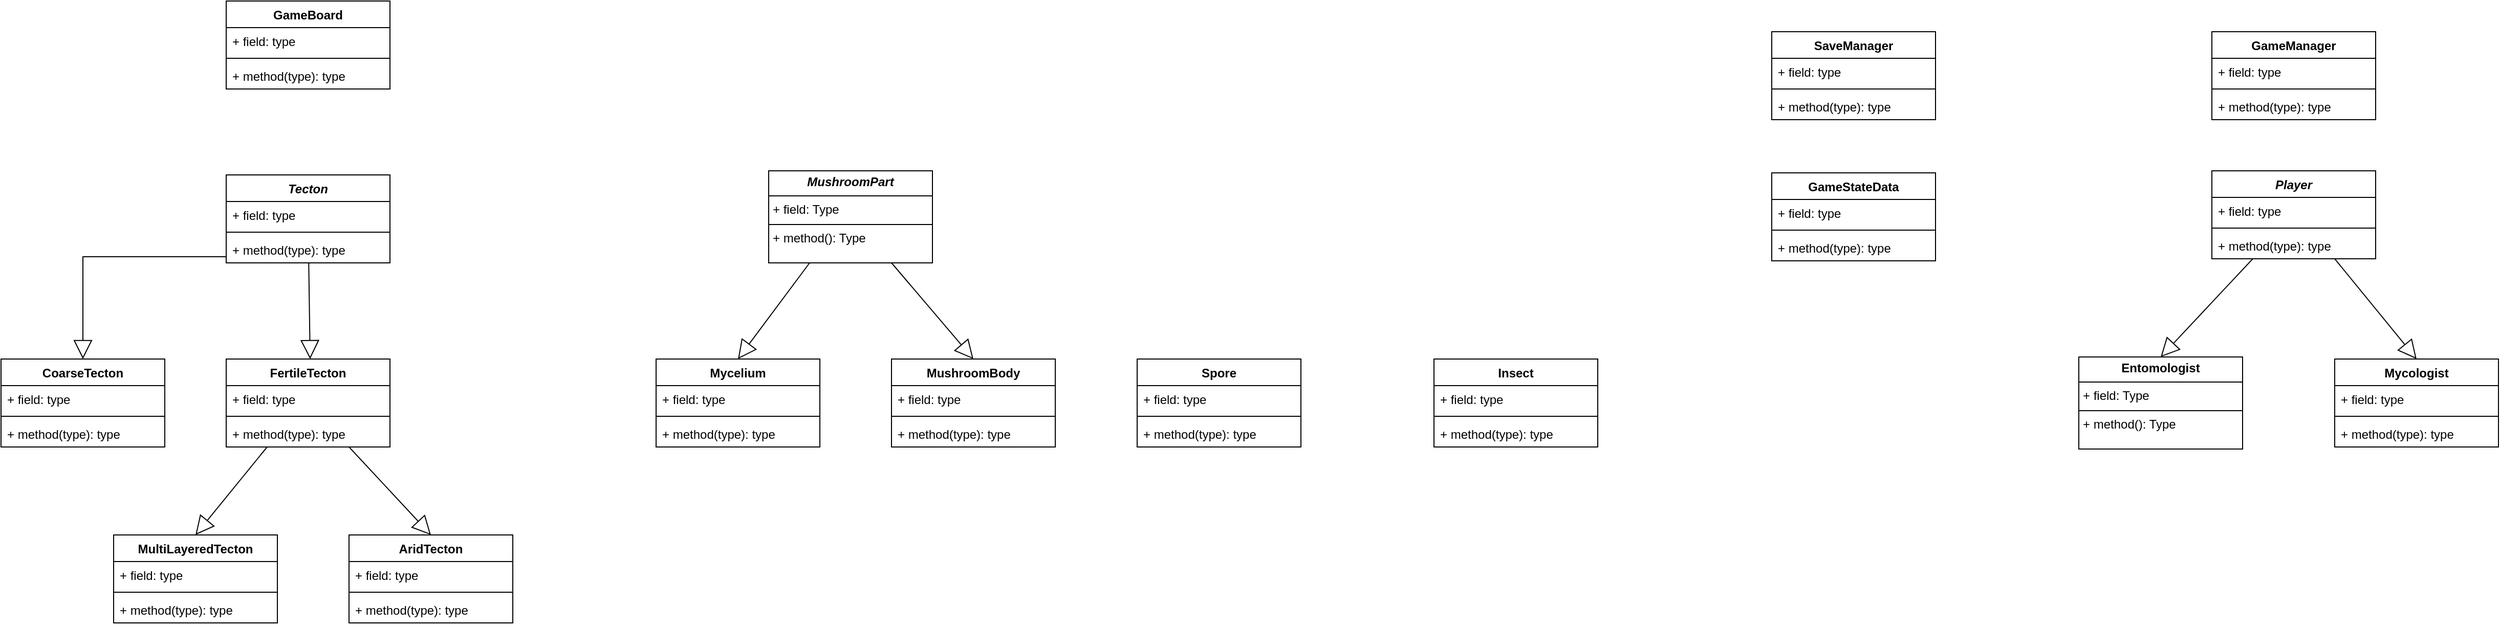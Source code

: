 <mxfile version="24.9.3">
  <diagram name="1 oldal" id="HN4nqooMKYYf8FHrTF-G">
    <mxGraphModel dx="1434" dy="774" grid="1" gridSize="10" guides="1" tooltips="1" connect="1" arrows="1" fold="1" page="1" pageScale="1" pageWidth="827" pageHeight="1169" math="0" shadow="0">
      <root>
        <mxCell id="0" />
        <mxCell id="1" parent="0" />
        <mxCell id="9xMKTx-2CF4HgZ_WFdCq-62" value="&lt;i&gt;Tecton&lt;/i&gt;" style="swimlane;fontStyle=1;align=center;verticalAlign=top;childLayout=stackLayout;horizontal=1;startSize=26;horizontalStack=0;resizeParent=1;resizeParentMax=0;resizeLast=0;collapsible=1;marginBottom=0;whiteSpace=wrap;html=1;" vertex="1" parent="1">
          <mxGeometry x="240" y="190" width="160" height="86" as="geometry">
            <mxRectangle x="240" y="190" width="80" height="30" as="alternateBounds" />
          </mxGeometry>
        </mxCell>
        <mxCell id="9xMKTx-2CF4HgZ_WFdCq-63" value="+ field: type" style="text;strokeColor=none;fillColor=none;align=left;verticalAlign=top;spacingLeft=4;spacingRight=4;overflow=hidden;rotatable=0;points=[[0,0.5],[1,0.5]];portConstraint=eastwest;whiteSpace=wrap;html=1;" vertex="1" parent="9xMKTx-2CF4HgZ_WFdCq-62">
          <mxGeometry y="26" width="160" height="26" as="geometry" />
        </mxCell>
        <mxCell id="9xMKTx-2CF4HgZ_WFdCq-64" value="" style="line;strokeWidth=1;fillColor=none;align=left;verticalAlign=middle;spacingTop=-1;spacingLeft=3;spacingRight=3;rotatable=0;labelPosition=right;points=[];portConstraint=eastwest;strokeColor=inherit;" vertex="1" parent="9xMKTx-2CF4HgZ_WFdCq-62">
          <mxGeometry y="52" width="160" height="8" as="geometry" />
        </mxCell>
        <mxCell id="9xMKTx-2CF4HgZ_WFdCq-65" value="+ method(type): type" style="text;strokeColor=none;fillColor=none;align=left;verticalAlign=top;spacingLeft=4;spacingRight=4;overflow=hidden;rotatable=0;points=[[0,0.5],[1,0.5]];portConstraint=eastwest;whiteSpace=wrap;html=1;" vertex="1" parent="9xMKTx-2CF4HgZ_WFdCq-62">
          <mxGeometry y="60" width="160" height="26" as="geometry" />
        </mxCell>
        <mxCell id="9xMKTx-2CF4HgZ_WFdCq-66" value="CoarseTecton" style="swimlane;fontStyle=1;align=center;verticalAlign=top;childLayout=stackLayout;horizontal=1;startSize=26;horizontalStack=0;resizeParent=1;resizeParentMax=0;resizeLast=0;collapsible=1;marginBottom=0;whiteSpace=wrap;html=1;" vertex="1" parent="1">
          <mxGeometry x="20" y="370" width="160" height="86" as="geometry" />
        </mxCell>
        <mxCell id="9xMKTx-2CF4HgZ_WFdCq-67" value="+ field: type" style="text;strokeColor=none;fillColor=none;align=left;verticalAlign=top;spacingLeft=4;spacingRight=4;overflow=hidden;rotatable=0;points=[[0,0.5],[1,0.5]];portConstraint=eastwest;whiteSpace=wrap;html=1;" vertex="1" parent="9xMKTx-2CF4HgZ_WFdCq-66">
          <mxGeometry y="26" width="160" height="26" as="geometry" />
        </mxCell>
        <mxCell id="9xMKTx-2CF4HgZ_WFdCq-68" value="" style="line;strokeWidth=1;fillColor=none;align=left;verticalAlign=middle;spacingTop=-1;spacingLeft=3;spacingRight=3;rotatable=0;labelPosition=right;points=[];portConstraint=eastwest;strokeColor=inherit;" vertex="1" parent="9xMKTx-2CF4HgZ_WFdCq-66">
          <mxGeometry y="52" width="160" height="8" as="geometry" />
        </mxCell>
        <mxCell id="9xMKTx-2CF4HgZ_WFdCq-69" value="+ method(type): type" style="text;strokeColor=none;fillColor=none;align=left;verticalAlign=top;spacingLeft=4;spacingRight=4;overflow=hidden;rotatable=0;points=[[0,0.5],[1,0.5]];portConstraint=eastwest;whiteSpace=wrap;html=1;" vertex="1" parent="9xMKTx-2CF4HgZ_WFdCq-66">
          <mxGeometry y="60" width="160" height="26" as="geometry" />
        </mxCell>
        <mxCell id="9xMKTx-2CF4HgZ_WFdCq-72" value="FertileTecton" style="swimlane;fontStyle=1;align=center;verticalAlign=top;childLayout=stackLayout;horizontal=1;startSize=26;horizontalStack=0;resizeParent=1;resizeParentMax=0;resizeLast=0;collapsible=1;marginBottom=0;whiteSpace=wrap;html=1;" vertex="1" parent="1">
          <mxGeometry x="240" y="370" width="160" height="86" as="geometry" />
        </mxCell>
        <mxCell id="9xMKTx-2CF4HgZ_WFdCq-73" value="+ field: type" style="text;strokeColor=none;fillColor=none;align=left;verticalAlign=top;spacingLeft=4;spacingRight=4;overflow=hidden;rotatable=0;points=[[0,0.5],[1,0.5]];portConstraint=eastwest;whiteSpace=wrap;html=1;" vertex="1" parent="9xMKTx-2CF4HgZ_WFdCq-72">
          <mxGeometry y="26" width="160" height="26" as="geometry" />
        </mxCell>
        <mxCell id="9xMKTx-2CF4HgZ_WFdCq-74" value="" style="line;strokeWidth=1;fillColor=none;align=left;verticalAlign=middle;spacingTop=-1;spacingLeft=3;spacingRight=3;rotatable=0;labelPosition=right;points=[];portConstraint=eastwest;strokeColor=inherit;" vertex="1" parent="9xMKTx-2CF4HgZ_WFdCq-72">
          <mxGeometry y="52" width="160" height="8" as="geometry" />
        </mxCell>
        <mxCell id="9xMKTx-2CF4HgZ_WFdCq-75" value="+ method(type): type" style="text;strokeColor=none;fillColor=none;align=left;verticalAlign=top;spacingLeft=4;spacingRight=4;overflow=hidden;rotatable=0;points=[[0,0.5],[1,0.5]];portConstraint=eastwest;whiteSpace=wrap;html=1;" vertex="1" parent="9xMKTx-2CF4HgZ_WFdCq-72">
          <mxGeometry y="60" width="160" height="26" as="geometry" />
        </mxCell>
        <mxCell id="9xMKTx-2CF4HgZ_WFdCq-80" value="" style="endArrow=block;endSize=16;endFill=0;html=1;rounded=0;entryX=0.5;entryY=0;entryDx=0;entryDy=0;" edge="1" parent="1" target="9xMKTx-2CF4HgZ_WFdCq-66">
          <mxGeometry width="160" relative="1" as="geometry">
            <mxPoint x="240" y="270" as="sourcePoint" />
            <mxPoint x="490" y="340" as="targetPoint" />
            <Array as="points">
              <mxPoint x="100" y="270" />
            </Array>
          </mxGeometry>
        </mxCell>
        <mxCell id="9xMKTx-2CF4HgZ_WFdCq-81" value="" style="endArrow=block;endSize=16;endFill=0;html=1;rounded=0;" edge="1" parent="1" source="9xMKTx-2CF4HgZ_WFdCq-62">
          <mxGeometry width="160" relative="1" as="geometry">
            <mxPoint x="314" y="270" as="sourcePoint" />
            <mxPoint x="322" y="370" as="targetPoint" />
          </mxGeometry>
        </mxCell>
        <mxCell id="9xMKTx-2CF4HgZ_WFdCq-82" value="MultiLayeredTecton" style="swimlane;fontStyle=1;align=center;verticalAlign=top;childLayout=stackLayout;horizontal=1;startSize=26;horizontalStack=0;resizeParent=1;resizeParentMax=0;resizeLast=0;collapsible=1;marginBottom=0;whiteSpace=wrap;html=1;" vertex="1" parent="1">
          <mxGeometry x="130" y="542" width="160" height="86" as="geometry" />
        </mxCell>
        <mxCell id="9xMKTx-2CF4HgZ_WFdCq-83" value="+ field: type" style="text;strokeColor=none;fillColor=none;align=left;verticalAlign=top;spacingLeft=4;spacingRight=4;overflow=hidden;rotatable=0;points=[[0,0.5],[1,0.5]];portConstraint=eastwest;whiteSpace=wrap;html=1;" vertex="1" parent="9xMKTx-2CF4HgZ_WFdCq-82">
          <mxGeometry y="26" width="160" height="26" as="geometry" />
        </mxCell>
        <mxCell id="9xMKTx-2CF4HgZ_WFdCq-84" value="" style="line;strokeWidth=1;fillColor=none;align=left;verticalAlign=middle;spacingTop=-1;spacingLeft=3;spacingRight=3;rotatable=0;labelPosition=right;points=[];portConstraint=eastwest;strokeColor=inherit;" vertex="1" parent="9xMKTx-2CF4HgZ_WFdCq-82">
          <mxGeometry y="52" width="160" height="8" as="geometry" />
        </mxCell>
        <mxCell id="9xMKTx-2CF4HgZ_WFdCq-85" value="+ method(type): type" style="text;strokeColor=none;fillColor=none;align=left;verticalAlign=top;spacingLeft=4;spacingRight=4;overflow=hidden;rotatable=0;points=[[0,0.5],[1,0.5]];portConstraint=eastwest;whiteSpace=wrap;html=1;" vertex="1" parent="9xMKTx-2CF4HgZ_WFdCq-82">
          <mxGeometry y="60" width="160" height="26" as="geometry" />
        </mxCell>
        <mxCell id="9xMKTx-2CF4HgZ_WFdCq-86" value="AridTecton" style="swimlane;fontStyle=1;align=center;verticalAlign=top;childLayout=stackLayout;horizontal=1;startSize=26;horizontalStack=0;resizeParent=1;resizeParentMax=0;resizeLast=0;collapsible=1;marginBottom=0;whiteSpace=wrap;html=1;" vertex="1" parent="1">
          <mxGeometry x="360" y="542" width="160" height="86" as="geometry" />
        </mxCell>
        <mxCell id="9xMKTx-2CF4HgZ_WFdCq-87" value="+ field: type" style="text;strokeColor=none;fillColor=none;align=left;verticalAlign=top;spacingLeft=4;spacingRight=4;overflow=hidden;rotatable=0;points=[[0,0.5],[1,0.5]];portConstraint=eastwest;whiteSpace=wrap;html=1;" vertex="1" parent="9xMKTx-2CF4HgZ_WFdCq-86">
          <mxGeometry y="26" width="160" height="26" as="geometry" />
        </mxCell>
        <mxCell id="9xMKTx-2CF4HgZ_WFdCq-88" value="" style="line;strokeWidth=1;fillColor=none;align=left;verticalAlign=middle;spacingTop=-1;spacingLeft=3;spacingRight=3;rotatable=0;labelPosition=right;points=[];portConstraint=eastwest;strokeColor=inherit;" vertex="1" parent="9xMKTx-2CF4HgZ_WFdCq-86">
          <mxGeometry y="52" width="160" height="8" as="geometry" />
        </mxCell>
        <mxCell id="9xMKTx-2CF4HgZ_WFdCq-89" value="+ method(type): type" style="text;strokeColor=none;fillColor=none;align=left;verticalAlign=top;spacingLeft=4;spacingRight=4;overflow=hidden;rotatable=0;points=[[0,0.5],[1,0.5]];portConstraint=eastwest;whiteSpace=wrap;html=1;" vertex="1" parent="9xMKTx-2CF4HgZ_WFdCq-86">
          <mxGeometry y="60" width="160" height="26" as="geometry" />
        </mxCell>
        <mxCell id="9xMKTx-2CF4HgZ_WFdCq-94" value="" style="endArrow=block;endSize=16;endFill=0;html=1;rounded=0;entryX=0.5;entryY=0;entryDx=0;entryDy=0;exitX=0.75;exitY=1;exitDx=0;exitDy=0;" edge="1" parent="1" source="9xMKTx-2CF4HgZ_WFdCq-72" target="9xMKTx-2CF4HgZ_WFdCq-86">
          <mxGeometry width="160" relative="1" as="geometry">
            <mxPoint x="330" y="430" as="sourcePoint" />
            <mxPoint x="490" y="430" as="targetPoint" />
          </mxGeometry>
        </mxCell>
        <mxCell id="9xMKTx-2CF4HgZ_WFdCq-96" value="" style="endArrow=block;endSize=16;endFill=0;html=1;rounded=0;entryX=0.5;entryY=0;entryDx=0;entryDy=0;exitX=0.25;exitY=1;exitDx=0;exitDy=0;" edge="1" parent="1" source="9xMKTx-2CF4HgZ_WFdCq-72" target="9xMKTx-2CF4HgZ_WFdCq-82">
          <mxGeometry x="0.003" width="160" relative="1" as="geometry">
            <mxPoint x="330" y="430" as="sourcePoint" />
            <mxPoint x="490" y="430" as="targetPoint" />
            <mxPoint as="offset" />
          </mxGeometry>
        </mxCell>
        <mxCell id="9xMKTx-2CF4HgZ_WFdCq-107" value="&lt;p style=&quot;margin:0px;margin-top:4px;text-align:center;&quot;&gt;&lt;b&gt;&lt;i&gt;MushroomPart&lt;/i&gt;&lt;/b&gt;&lt;/p&gt;&lt;hr size=&quot;1&quot; style=&quot;border-style:solid;&quot;&gt;&lt;p style=&quot;margin:0px;margin-left:4px;&quot;&gt;+ field: Type&lt;/p&gt;&lt;hr size=&quot;1&quot; style=&quot;border-style:solid;&quot;&gt;&lt;p style=&quot;margin:0px;margin-left:4px;&quot;&gt;+ method(): Type&lt;/p&gt;" style="verticalAlign=top;align=left;overflow=fill;html=1;whiteSpace=wrap;" vertex="1" parent="1">
          <mxGeometry x="770" y="186" width="160" height="90" as="geometry" />
        </mxCell>
        <mxCell id="9xMKTx-2CF4HgZ_WFdCq-108" style="edgeStyle=orthogonalEdgeStyle;rounded=0;orthogonalLoop=1;jettySize=auto;html=1;exitX=0.5;exitY=1;exitDx=0;exitDy=0;" edge="1" parent="1" source="9xMKTx-2CF4HgZ_WFdCq-107" target="9xMKTx-2CF4HgZ_WFdCq-107">
          <mxGeometry relative="1" as="geometry" />
        </mxCell>
        <mxCell id="9xMKTx-2CF4HgZ_WFdCq-109" value="Mycelium" style="swimlane;fontStyle=1;align=center;verticalAlign=top;childLayout=stackLayout;horizontal=1;startSize=26;horizontalStack=0;resizeParent=1;resizeParentMax=0;resizeLast=0;collapsible=1;marginBottom=0;whiteSpace=wrap;html=1;" vertex="1" parent="1">
          <mxGeometry x="660" y="370" width="160" height="86" as="geometry" />
        </mxCell>
        <mxCell id="9xMKTx-2CF4HgZ_WFdCq-110" value="+ field: type" style="text;strokeColor=none;fillColor=none;align=left;verticalAlign=top;spacingLeft=4;spacingRight=4;overflow=hidden;rotatable=0;points=[[0,0.5],[1,0.5]];portConstraint=eastwest;whiteSpace=wrap;html=1;" vertex="1" parent="9xMKTx-2CF4HgZ_WFdCq-109">
          <mxGeometry y="26" width="160" height="26" as="geometry" />
        </mxCell>
        <mxCell id="9xMKTx-2CF4HgZ_WFdCq-111" value="" style="line;strokeWidth=1;fillColor=none;align=left;verticalAlign=middle;spacingTop=-1;spacingLeft=3;spacingRight=3;rotatable=0;labelPosition=right;points=[];portConstraint=eastwest;strokeColor=inherit;" vertex="1" parent="9xMKTx-2CF4HgZ_WFdCq-109">
          <mxGeometry y="52" width="160" height="8" as="geometry" />
        </mxCell>
        <mxCell id="9xMKTx-2CF4HgZ_WFdCq-112" value="+ method(type): type" style="text;strokeColor=none;fillColor=none;align=left;verticalAlign=top;spacingLeft=4;spacingRight=4;overflow=hidden;rotatable=0;points=[[0,0.5],[1,0.5]];portConstraint=eastwest;whiteSpace=wrap;html=1;" vertex="1" parent="9xMKTx-2CF4HgZ_WFdCq-109">
          <mxGeometry y="60" width="160" height="26" as="geometry" />
        </mxCell>
        <mxCell id="9xMKTx-2CF4HgZ_WFdCq-113" value="MushroomBody" style="swimlane;fontStyle=1;align=center;verticalAlign=top;childLayout=stackLayout;horizontal=1;startSize=26;horizontalStack=0;resizeParent=1;resizeParentMax=0;resizeLast=0;collapsible=1;marginBottom=0;whiteSpace=wrap;html=1;" vertex="1" parent="1">
          <mxGeometry x="890" y="370" width="160" height="86" as="geometry" />
        </mxCell>
        <mxCell id="9xMKTx-2CF4HgZ_WFdCq-114" value="+ field: type" style="text;strokeColor=none;fillColor=none;align=left;verticalAlign=top;spacingLeft=4;spacingRight=4;overflow=hidden;rotatable=0;points=[[0,0.5],[1,0.5]];portConstraint=eastwest;whiteSpace=wrap;html=1;" vertex="1" parent="9xMKTx-2CF4HgZ_WFdCq-113">
          <mxGeometry y="26" width="160" height="26" as="geometry" />
        </mxCell>
        <mxCell id="9xMKTx-2CF4HgZ_WFdCq-115" value="" style="line;strokeWidth=1;fillColor=none;align=left;verticalAlign=middle;spacingTop=-1;spacingLeft=3;spacingRight=3;rotatable=0;labelPosition=right;points=[];portConstraint=eastwest;strokeColor=inherit;" vertex="1" parent="9xMKTx-2CF4HgZ_WFdCq-113">
          <mxGeometry y="52" width="160" height="8" as="geometry" />
        </mxCell>
        <mxCell id="9xMKTx-2CF4HgZ_WFdCq-116" value="+ method(type): type" style="text;strokeColor=none;fillColor=none;align=left;verticalAlign=top;spacingLeft=4;spacingRight=4;overflow=hidden;rotatable=0;points=[[0,0.5],[1,0.5]];portConstraint=eastwest;whiteSpace=wrap;html=1;" vertex="1" parent="9xMKTx-2CF4HgZ_WFdCq-113">
          <mxGeometry y="60" width="160" height="26" as="geometry" />
        </mxCell>
        <mxCell id="9xMKTx-2CF4HgZ_WFdCq-117" value="" style="endArrow=block;endSize=16;endFill=0;html=1;rounded=0;entryX=0.5;entryY=0;entryDx=0;entryDy=0;exitX=0.75;exitY=1;exitDx=0;exitDy=0;" edge="1" parent="1" source="9xMKTx-2CF4HgZ_WFdCq-107" target="9xMKTx-2CF4HgZ_WFdCq-113">
          <mxGeometry width="160" relative="1" as="geometry">
            <mxPoint x="330" y="430" as="sourcePoint" />
            <mxPoint x="490" y="430" as="targetPoint" />
          </mxGeometry>
        </mxCell>
        <mxCell id="9xMKTx-2CF4HgZ_WFdCq-118" value="" style="endArrow=block;endSize=16;endFill=0;html=1;rounded=0;entryX=0.5;entryY=0;entryDx=0;entryDy=0;exitX=0.25;exitY=1;exitDx=0;exitDy=0;" edge="1" parent="1" source="9xMKTx-2CF4HgZ_WFdCq-107" target="9xMKTx-2CF4HgZ_WFdCq-109">
          <mxGeometry width="160" relative="1" as="geometry">
            <mxPoint x="330" y="430" as="sourcePoint" />
            <mxPoint x="490" y="430" as="targetPoint" />
          </mxGeometry>
        </mxCell>
        <mxCell id="9xMKTx-2CF4HgZ_WFdCq-123" value="Spore" style="swimlane;fontStyle=1;align=center;verticalAlign=top;childLayout=stackLayout;horizontal=1;startSize=26;horizontalStack=0;resizeParent=1;resizeParentMax=0;resizeLast=0;collapsible=1;marginBottom=0;whiteSpace=wrap;html=1;" vertex="1" parent="1">
          <mxGeometry x="1130" y="370" width="160" height="86" as="geometry" />
        </mxCell>
        <mxCell id="9xMKTx-2CF4HgZ_WFdCq-124" value="+ field: type" style="text;strokeColor=none;fillColor=none;align=left;verticalAlign=top;spacingLeft=4;spacingRight=4;overflow=hidden;rotatable=0;points=[[0,0.5],[1,0.5]];portConstraint=eastwest;whiteSpace=wrap;html=1;" vertex="1" parent="9xMKTx-2CF4HgZ_WFdCq-123">
          <mxGeometry y="26" width="160" height="26" as="geometry" />
        </mxCell>
        <mxCell id="9xMKTx-2CF4HgZ_WFdCq-125" value="" style="line;strokeWidth=1;fillColor=none;align=left;verticalAlign=middle;spacingTop=-1;spacingLeft=3;spacingRight=3;rotatable=0;labelPosition=right;points=[];portConstraint=eastwest;strokeColor=inherit;" vertex="1" parent="9xMKTx-2CF4HgZ_WFdCq-123">
          <mxGeometry y="52" width="160" height="8" as="geometry" />
        </mxCell>
        <mxCell id="9xMKTx-2CF4HgZ_WFdCq-126" value="+ method(type): type" style="text;strokeColor=none;fillColor=none;align=left;verticalAlign=top;spacingLeft=4;spacingRight=4;overflow=hidden;rotatable=0;points=[[0,0.5],[1,0.5]];portConstraint=eastwest;whiteSpace=wrap;html=1;" vertex="1" parent="9xMKTx-2CF4HgZ_WFdCq-123">
          <mxGeometry y="60" width="160" height="26" as="geometry" />
        </mxCell>
        <mxCell id="9xMKTx-2CF4HgZ_WFdCq-139" value="Insect" style="swimlane;fontStyle=1;align=center;verticalAlign=top;childLayout=stackLayout;horizontal=1;startSize=26;horizontalStack=0;resizeParent=1;resizeParentMax=0;resizeLast=0;collapsible=1;marginBottom=0;whiteSpace=wrap;html=1;" vertex="1" parent="1">
          <mxGeometry x="1420" y="370" width="160" height="86" as="geometry" />
        </mxCell>
        <mxCell id="9xMKTx-2CF4HgZ_WFdCq-140" value="+ field: type" style="text;strokeColor=none;fillColor=none;align=left;verticalAlign=top;spacingLeft=4;spacingRight=4;overflow=hidden;rotatable=0;points=[[0,0.5],[1,0.5]];portConstraint=eastwest;whiteSpace=wrap;html=1;" vertex="1" parent="9xMKTx-2CF4HgZ_WFdCq-139">
          <mxGeometry y="26" width="160" height="26" as="geometry" />
        </mxCell>
        <mxCell id="9xMKTx-2CF4HgZ_WFdCq-141" value="" style="line;strokeWidth=1;fillColor=none;align=left;verticalAlign=middle;spacingTop=-1;spacingLeft=3;spacingRight=3;rotatable=0;labelPosition=right;points=[];portConstraint=eastwest;strokeColor=inherit;" vertex="1" parent="9xMKTx-2CF4HgZ_WFdCq-139">
          <mxGeometry y="52" width="160" height="8" as="geometry" />
        </mxCell>
        <mxCell id="9xMKTx-2CF4HgZ_WFdCq-142" value="+ method(type): type" style="text;strokeColor=none;fillColor=none;align=left;verticalAlign=top;spacingLeft=4;spacingRight=4;overflow=hidden;rotatable=0;points=[[0,0.5],[1,0.5]];portConstraint=eastwest;whiteSpace=wrap;html=1;" vertex="1" parent="9xMKTx-2CF4HgZ_WFdCq-139">
          <mxGeometry y="60" width="160" height="26" as="geometry" />
        </mxCell>
        <mxCell id="9xMKTx-2CF4HgZ_WFdCq-143" value="GameManager" style="swimlane;fontStyle=1;align=center;verticalAlign=top;childLayout=stackLayout;horizontal=1;startSize=26;horizontalStack=0;resizeParent=1;resizeParentMax=0;resizeLast=0;collapsible=1;marginBottom=0;whiteSpace=wrap;html=1;" vertex="1" parent="1">
          <mxGeometry x="2180" y="50" width="160" height="86" as="geometry" />
        </mxCell>
        <mxCell id="9xMKTx-2CF4HgZ_WFdCq-144" value="+ field: type" style="text;strokeColor=none;fillColor=none;align=left;verticalAlign=top;spacingLeft=4;spacingRight=4;overflow=hidden;rotatable=0;points=[[0,0.5],[1,0.5]];portConstraint=eastwest;whiteSpace=wrap;html=1;" vertex="1" parent="9xMKTx-2CF4HgZ_WFdCq-143">
          <mxGeometry y="26" width="160" height="26" as="geometry" />
        </mxCell>
        <mxCell id="9xMKTx-2CF4HgZ_WFdCq-145" value="" style="line;strokeWidth=1;fillColor=none;align=left;verticalAlign=middle;spacingTop=-1;spacingLeft=3;spacingRight=3;rotatable=0;labelPosition=right;points=[];portConstraint=eastwest;strokeColor=inherit;" vertex="1" parent="9xMKTx-2CF4HgZ_WFdCq-143">
          <mxGeometry y="52" width="160" height="8" as="geometry" />
        </mxCell>
        <mxCell id="9xMKTx-2CF4HgZ_WFdCq-146" value="+ method(type): type" style="text;strokeColor=none;fillColor=none;align=left;verticalAlign=top;spacingLeft=4;spacingRight=4;overflow=hidden;rotatable=0;points=[[0,0.5],[1,0.5]];portConstraint=eastwest;whiteSpace=wrap;html=1;" vertex="1" parent="9xMKTx-2CF4HgZ_WFdCq-143">
          <mxGeometry y="60" width="160" height="26" as="geometry" />
        </mxCell>
        <mxCell id="9xMKTx-2CF4HgZ_WFdCq-159" value="GameBoard" style="swimlane;fontStyle=1;align=center;verticalAlign=top;childLayout=stackLayout;horizontal=1;startSize=26;horizontalStack=0;resizeParent=1;resizeParentMax=0;resizeLast=0;collapsible=1;marginBottom=0;whiteSpace=wrap;html=1;" vertex="1" parent="1">
          <mxGeometry x="240" y="20" width="160" height="86" as="geometry" />
        </mxCell>
        <mxCell id="9xMKTx-2CF4HgZ_WFdCq-160" value="+ field: type" style="text;strokeColor=none;fillColor=none;align=left;verticalAlign=top;spacingLeft=4;spacingRight=4;overflow=hidden;rotatable=0;points=[[0,0.5],[1,0.5]];portConstraint=eastwest;whiteSpace=wrap;html=1;" vertex="1" parent="9xMKTx-2CF4HgZ_WFdCq-159">
          <mxGeometry y="26" width="160" height="26" as="geometry" />
        </mxCell>
        <mxCell id="9xMKTx-2CF4HgZ_WFdCq-161" value="" style="line;strokeWidth=1;fillColor=none;align=left;verticalAlign=middle;spacingTop=-1;spacingLeft=3;spacingRight=3;rotatable=0;labelPosition=right;points=[];portConstraint=eastwest;strokeColor=inherit;" vertex="1" parent="9xMKTx-2CF4HgZ_WFdCq-159">
          <mxGeometry y="52" width="160" height="8" as="geometry" />
        </mxCell>
        <mxCell id="9xMKTx-2CF4HgZ_WFdCq-162" value="+ method(type): type" style="text;strokeColor=none;fillColor=none;align=left;verticalAlign=top;spacingLeft=4;spacingRight=4;overflow=hidden;rotatable=0;points=[[0,0.5],[1,0.5]];portConstraint=eastwest;whiteSpace=wrap;html=1;" vertex="1" parent="9xMKTx-2CF4HgZ_WFdCq-159">
          <mxGeometry y="60" width="160" height="26" as="geometry" />
        </mxCell>
        <mxCell id="9xMKTx-2CF4HgZ_WFdCq-164" value="&lt;p style=&quot;margin:0px;margin-top:4px;text-align:center;&quot;&gt;&lt;b&gt;Entomologist&lt;/b&gt;&lt;/p&gt;&lt;hr size=&quot;1&quot; style=&quot;border-style:solid;&quot;&gt;&lt;p style=&quot;margin:0px;margin-left:4px;&quot;&gt;+ field: Type&lt;/p&gt;&lt;hr size=&quot;1&quot; style=&quot;border-style:solid;&quot;&gt;&lt;p style=&quot;margin:0px;margin-left:4px;&quot;&gt;+ method(): Type&lt;/p&gt;" style="verticalAlign=top;align=left;overflow=fill;html=1;whiteSpace=wrap;" vertex="1" parent="1">
          <mxGeometry x="2050" y="368" width="160" height="90" as="geometry" />
        </mxCell>
        <mxCell id="9xMKTx-2CF4HgZ_WFdCq-169" value="&lt;div&gt;&lt;i&gt;Player&lt;/i&gt;&lt;/div&gt;" style="swimlane;fontStyle=1;align=center;verticalAlign=top;childLayout=stackLayout;horizontal=1;startSize=26;horizontalStack=0;resizeParent=1;resizeParentMax=0;resizeLast=0;collapsible=1;marginBottom=0;whiteSpace=wrap;html=1;" vertex="1" parent="1">
          <mxGeometry x="2180" y="186" width="160" height="86" as="geometry" />
        </mxCell>
        <mxCell id="9xMKTx-2CF4HgZ_WFdCq-170" value="+ field: type" style="text;strokeColor=none;fillColor=none;align=left;verticalAlign=top;spacingLeft=4;spacingRight=4;overflow=hidden;rotatable=0;points=[[0,0.5],[1,0.5]];portConstraint=eastwest;whiteSpace=wrap;html=1;" vertex="1" parent="9xMKTx-2CF4HgZ_WFdCq-169">
          <mxGeometry y="26" width="160" height="26" as="geometry" />
        </mxCell>
        <mxCell id="9xMKTx-2CF4HgZ_WFdCq-171" value="" style="line;strokeWidth=1;fillColor=none;align=left;verticalAlign=middle;spacingTop=-1;spacingLeft=3;spacingRight=3;rotatable=0;labelPosition=right;points=[];portConstraint=eastwest;strokeColor=inherit;" vertex="1" parent="9xMKTx-2CF4HgZ_WFdCq-169">
          <mxGeometry y="52" width="160" height="8" as="geometry" />
        </mxCell>
        <mxCell id="9xMKTx-2CF4HgZ_WFdCq-172" value="+ method(type): type" style="text;strokeColor=none;fillColor=none;align=left;verticalAlign=top;spacingLeft=4;spacingRight=4;overflow=hidden;rotatable=0;points=[[0,0.5],[1,0.5]];portConstraint=eastwest;whiteSpace=wrap;html=1;" vertex="1" parent="9xMKTx-2CF4HgZ_WFdCq-169">
          <mxGeometry y="60" width="160" height="26" as="geometry" />
        </mxCell>
        <mxCell id="9xMKTx-2CF4HgZ_WFdCq-177" value="&lt;strong data-end=&quot;60&quot; data-start=&quot;46&quot;&gt;Mycologist&lt;/strong&gt;" style="swimlane;fontStyle=1;align=center;verticalAlign=top;childLayout=stackLayout;horizontal=1;startSize=26;horizontalStack=0;resizeParent=1;resizeParentMax=0;resizeLast=0;collapsible=1;marginBottom=0;whiteSpace=wrap;html=1;" vertex="1" parent="1">
          <mxGeometry x="2300" y="370" width="160" height="86" as="geometry" />
        </mxCell>
        <mxCell id="9xMKTx-2CF4HgZ_WFdCq-178" value="+ field: type" style="text;strokeColor=none;fillColor=none;align=left;verticalAlign=top;spacingLeft=4;spacingRight=4;overflow=hidden;rotatable=0;points=[[0,0.5],[1,0.5]];portConstraint=eastwest;whiteSpace=wrap;html=1;" vertex="1" parent="9xMKTx-2CF4HgZ_WFdCq-177">
          <mxGeometry y="26" width="160" height="26" as="geometry" />
        </mxCell>
        <mxCell id="9xMKTx-2CF4HgZ_WFdCq-179" value="" style="line;strokeWidth=1;fillColor=none;align=left;verticalAlign=middle;spacingTop=-1;spacingLeft=3;spacingRight=3;rotatable=0;labelPosition=right;points=[];portConstraint=eastwest;strokeColor=inherit;" vertex="1" parent="9xMKTx-2CF4HgZ_WFdCq-177">
          <mxGeometry y="52" width="160" height="8" as="geometry" />
        </mxCell>
        <mxCell id="9xMKTx-2CF4HgZ_WFdCq-180" value="+ method(type): type" style="text;strokeColor=none;fillColor=none;align=left;verticalAlign=top;spacingLeft=4;spacingRight=4;overflow=hidden;rotatable=0;points=[[0,0.5],[1,0.5]];portConstraint=eastwest;whiteSpace=wrap;html=1;" vertex="1" parent="9xMKTx-2CF4HgZ_WFdCq-177">
          <mxGeometry y="60" width="160" height="26" as="geometry" />
        </mxCell>
        <mxCell id="9xMKTx-2CF4HgZ_WFdCq-181" value="" style="endArrow=block;endSize=16;endFill=0;html=1;rounded=0;entryX=0.5;entryY=0;entryDx=0;entryDy=0;exitX=0.25;exitY=1;exitDx=0;exitDy=0;" edge="1" parent="1" source="9xMKTx-2CF4HgZ_WFdCq-169" target="9xMKTx-2CF4HgZ_WFdCq-164">
          <mxGeometry width="160" relative="1" as="geometry">
            <mxPoint x="2100" y="340" as="sourcePoint" />
            <mxPoint x="2260" y="340" as="targetPoint" />
          </mxGeometry>
        </mxCell>
        <mxCell id="9xMKTx-2CF4HgZ_WFdCq-182" value="" style="endArrow=block;endSize=16;endFill=0;html=1;rounded=0;entryX=0.5;entryY=0;entryDx=0;entryDy=0;exitX=0.75;exitY=1;exitDx=0;exitDy=0;" edge="1" parent="1" source="9xMKTx-2CF4HgZ_WFdCq-169" target="9xMKTx-2CF4HgZ_WFdCq-177">
          <mxGeometry width="160" relative="1" as="geometry">
            <mxPoint x="2100" y="340" as="sourcePoint" />
            <mxPoint x="2260" y="340" as="targetPoint" />
          </mxGeometry>
        </mxCell>
        <mxCell id="9xMKTx-2CF4HgZ_WFdCq-183" value="&lt;div&gt;GameStateData&lt;/div&gt;" style="swimlane;fontStyle=1;align=center;verticalAlign=top;childLayout=stackLayout;horizontal=1;startSize=26;horizontalStack=0;resizeParent=1;resizeParentMax=0;resizeLast=0;collapsible=1;marginBottom=0;whiteSpace=wrap;html=1;" vertex="1" parent="1">
          <mxGeometry x="1750" y="188" width="160" height="86" as="geometry" />
        </mxCell>
        <mxCell id="9xMKTx-2CF4HgZ_WFdCq-184" value="+ field: type" style="text;strokeColor=none;fillColor=none;align=left;verticalAlign=top;spacingLeft=4;spacingRight=4;overflow=hidden;rotatable=0;points=[[0,0.5],[1,0.5]];portConstraint=eastwest;whiteSpace=wrap;html=1;" vertex="1" parent="9xMKTx-2CF4HgZ_WFdCq-183">
          <mxGeometry y="26" width="160" height="26" as="geometry" />
        </mxCell>
        <mxCell id="9xMKTx-2CF4HgZ_WFdCq-185" value="" style="line;strokeWidth=1;fillColor=none;align=left;verticalAlign=middle;spacingTop=-1;spacingLeft=3;spacingRight=3;rotatable=0;labelPosition=right;points=[];portConstraint=eastwest;strokeColor=inherit;" vertex="1" parent="9xMKTx-2CF4HgZ_WFdCq-183">
          <mxGeometry y="52" width="160" height="8" as="geometry" />
        </mxCell>
        <mxCell id="9xMKTx-2CF4HgZ_WFdCq-186" value="+ method(type): type" style="text;strokeColor=none;fillColor=none;align=left;verticalAlign=top;spacingLeft=4;spacingRight=4;overflow=hidden;rotatable=0;points=[[0,0.5],[1,0.5]];portConstraint=eastwest;whiteSpace=wrap;html=1;" vertex="1" parent="9xMKTx-2CF4HgZ_WFdCq-183">
          <mxGeometry y="60" width="160" height="26" as="geometry" />
        </mxCell>
        <mxCell id="9xMKTx-2CF4HgZ_WFdCq-187" value="SaveManager" style="swimlane;fontStyle=1;align=center;verticalAlign=top;childLayout=stackLayout;horizontal=1;startSize=26;horizontalStack=0;resizeParent=1;resizeParentMax=0;resizeLast=0;collapsible=1;marginBottom=0;whiteSpace=wrap;html=1;" vertex="1" parent="1">
          <mxGeometry x="1750" y="50" width="160" height="86" as="geometry" />
        </mxCell>
        <mxCell id="9xMKTx-2CF4HgZ_WFdCq-188" value="+ field: type" style="text;strokeColor=none;fillColor=none;align=left;verticalAlign=top;spacingLeft=4;spacingRight=4;overflow=hidden;rotatable=0;points=[[0,0.5],[1,0.5]];portConstraint=eastwest;whiteSpace=wrap;html=1;" vertex="1" parent="9xMKTx-2CF4HgZ_WFdCq-187">
          <mxGeometry y="26" width="160" height="26" as="geometry" />
        </mxCell>
        <mxCell id="9xMKTx-2CF4HgZ_WFdCq-189" value="" style="line;strokeWidth=1;fillColor=none;align=left;verticalAlign=middle;spacingTop=-1;spacingLeft=3;spacingRight=3;rotatable=0;labelPosition=right;points=[];portConstraint=eastwest;strokeColor=inherit;" vertex="1" parent="9xMKTx-2CF4HgZ_WFdCq-187">
          <mxGeometry y="52" width="160" height="8" as="geometry" />
        </mxCell>
        <mxCell id="9xMKTx-2CF4HgZ_WFdCq-190" value="+ method(type): type" style="text;strokeColor=none;fillColor=none;align=left;verticalAlign=top;spacingLeft=4;spacingRight=4;overflow=hidden;rotatable=0;points=[[0,0.5],[1,0.5]];portConstraint=eastwest;whiteSpace=wrap;html=1;" vertex="1" parent="9xMKTx-2CF4HgZ_WFdCq-187">
          <mxGeometry y="60" width="160" height="26" as="geometry" />
        </mxCell>
      </root>
    </mxGraphModel>
  </diagram>
</mxfile>
